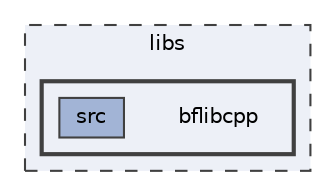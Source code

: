 digraph "/Volumes/otashi/brando/sources/repo/libs/bflibcpp"
{
 // LATEX_PDF_SIZE
  bgcolor="transparent";
  edge [fontname=Helvetica,fontsize=10,labelfontname=Helvetica,labelfontsize=10];
  node [fontname=Helvetica,fontsize=10,shape=box,height=0.2,width=0.4];
  compound=true
  subgraph clusterdir_6719ab1f1f7655efc2fa43f7eb574fd1 {
    graph [ bgcolor="#edf0f7", pencolor="grey25", label="libs", fontname=Helvetica,fontsize=10 style="filled,dashed", URL="dir_6719ab1f1f7655efc2fa43f7eb574fd1.html",tooltip=""]
  subgraph clusterdir_723a1c52200488eb3c7bdca4b3cb1576 {
    graph [ bgcolor="#edf0f7", pencolor="grey25", label="", fontname=Helvetica,fontsize=10 style="filled,bold", URL="dir_723a1c52200488eb3c7bdca4b3cb1576.html",tooltip=""]
    dir_723a1c52200488eb3c7bdca4b3cb1576 [shape=plaintext, label="bflibcpp"];
  dir_7bcac66acf78c703978d8bf77a4f96ff [label="src", fillcolor="#a2b4d6", color="grey25", style="filled", URL="dir_7bcac66acf78c703978d8bf77a4f96ff.html",tooltip=""];
  }
  }
}
